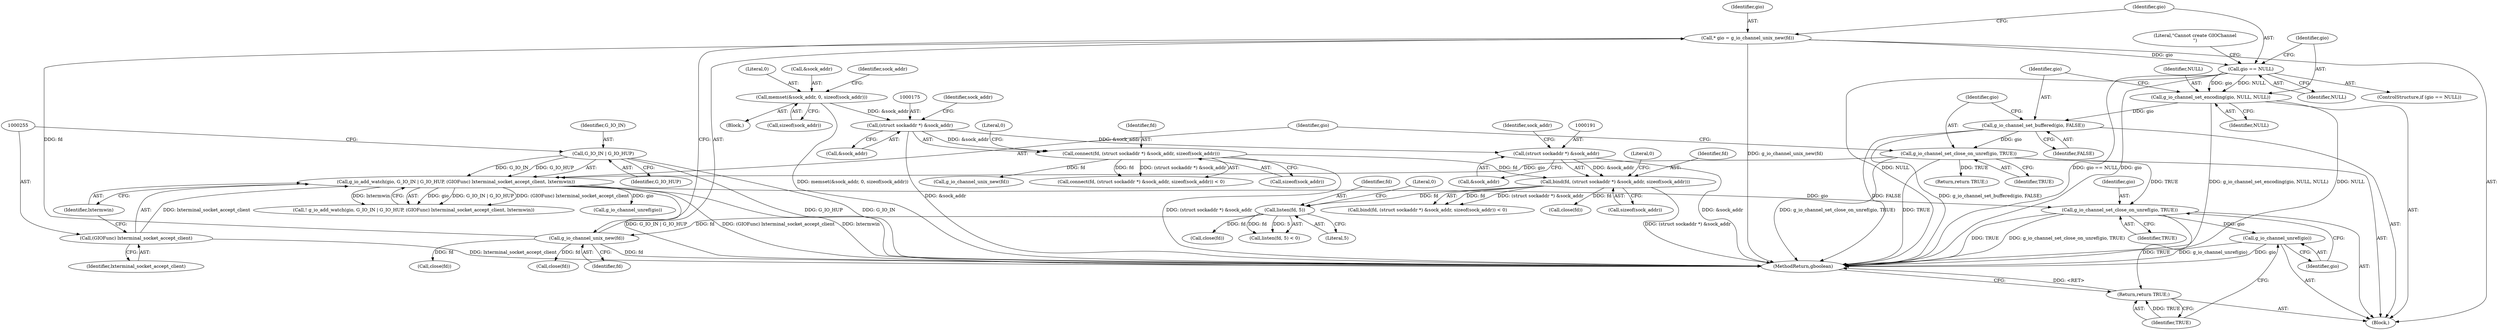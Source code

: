 digraph "0_lxde_f99163c6ff8b2f57c5f37b1ce5d62cf7450d4648@API" {
"1000267" [label="(Call,g_io_channel_set_close_on_unref(gio, TRUE))"];
"1000249" [label="(Call,g_io_add_watch(gio, G_IO_IN | G_IO_HUP, (GIOFunc) lxterminal_socket_accept_client, lxtermwin))"];
"1000244" [label="(Call,g_io_channel_set_close_on_unref(gio, TRUE))"];
"1000241" [label="(Call,g_io_channel_set_buffered(gio, FALSE))"];
"1000237" [label="(Call,g_io_channel_set_encoding(gio, NULL, NULL))"];
"1000227" [label="(Call,gio == NULL)"];
"1000222" [label="(Call,* gio = g_io_channel_unix_new(fd))"];
"1000224" [label="(Call,g_io_channel_unix_new(fd))"];
"1000208" [label="(Call,listen(fd, 5))"];
"1000188" [label="(Call,bind(fd, (struct sockaddr *) &sock_addr, sizeof(sock_addr)))"];
"1000172" [label="(Call,connect(fd, (struct sockaddr *) &sock_addr, sizeof(sock_addr)))"];
"1000174" [label="(Call,(struct sockaddr *) &sock_addr)"];
"1000149" [label="(Call,memset(&sock_addr, 0, sizeof(sock_addr)))"];
"1000190" [label="(Call,(struct sockaddr *) &sock_addr)"];
"1000251" [label="(Call,G_IO_IN | G_IO_HUP)"];
"1000254" [label="(Call,(GIOFunc) lxterminal_socket_accept_client)"];
"1000270" [label="(Call,g_io_channel_unref(gio))"];
"1000272" [label="(Return,return TRUE;)"];
"1000242" [label="(Identifier,gio)"];
"1000188" [label="(Call,bind(fd, (struct sockaddr *) &sock_addr, sizeof(sock_addr)))"];
"1000250" [label="(Identifier,gio)"];
"1000196" [label="(Literal,0)"];
"1000224" [label="(Call,g_io_channel_unix_new(fd))"];
"1000243" [label="(Identifier,FALSE)"];
"1000267" [label="(Call,g_io_channel_set_close_on_unref(gio, TRUE))"];
"1000246" [label="(Identifier,TRUE)"];
"1000281" [label="(Call,g_io_channel_unix_new(fd))"];
"1000257" [label="(Identifier,lxtermwin)"];
"1000232" [label="(Literal,\"Cannot create GIOChannel\n\")"];
"1000273" [label="(Identifier,TRUE)"];
"1000253" [label="(Identifier,G_IO_HUP)"];
"1000223" [label="(Identifier,gio)"];
"1000194" [label="(Call,sizeof(sock_addr))"];
"1000270" [label="(Call,g_io_channel_unref(gio))"];
"1000252" [label="(Identifier,G_IO_IN)"];
"1000256" [label="(Identifier,lxterminal_socket_accept_client)"];
"1000249" [label="(Call,g_io_add_watch(gio, G_IO_IN | G_IO_HUP, (GIOFunc) lxterminal_socket_accept_client, lxtermwin))"];
"1000222" [label="(Call,* gio = g_io_channel_unix_new(fd))"];
"1000180" [label="(Literal,0)"];
"1000157" [label="(Identifier,sock_addr)"];
"1000225" [label="(Identifier,fd)"];
"1000248" [label="(Call,! g_io_add_watch(gio, G_IO_IN | G_IO_HUP, (GIOFunc) lxterminal_socket_accept_client, lxtermwin))"];
"1000171" [label="(Call,connect(fd, (struct sockaddr *) &sock_addr, sizeof(sock_addr)) < 0)"];
"1000210" [label="(Literal,5)"];
"1000189" [label="(Identifier,fd)"];
"1000251" [label="(Call,G_IO_IN | G_IO_HUP)"];
"1000120" [label="(Block,)"];
"1000190" [label="(Call,(struct sockaddr *) &sock_addr)"];
"1000271" [label="(Identifier,gio)"];
"1000211" [label="(Literal,0)"];
"1000245" [label="(Identifier,gio)"];
"1000237" [label="(Call,g_io_channel_set_encoding(gio, NULL, NULL))"];
"1000217" [label="(Call,close(fd))"];
"1000229" [label="(Identifier,NULL)"];
"1000240" [label="(Identifier,NULL)"];
"1000178" [label="(Call,sizeof(sock_addr))"];
"1000207" [label="(Call,listen(fd, 5) < 0)"];
"1000153" [label="(Call,sizeof(sock_addr))"];
"1000187" [label="(Call,bind(fd, (struct sockaddr *) &sock_addr, sizeof(sock_addr)) < 0)"];
"1000265" [label="(Return,return TRUE;)"];
"1000228" [label="(Identifier,gio)"];
"1000202" [label="(Call,close(fd))"];
"1000233" [label="(Call,close(fd))"];
"1000241" [label="(Call,g_io_channel_set_buffered(gio, FALSE))"];
"1000269" [label="(Identifier,TRUE)"];
"1000244" [label="(Call,g_io_channel_set_close_on_unref(gio, TRUE))"];
"1000149" [label="(Call,memset(&sock_addr, 0, sizeof(sock_addr)))"];
"1000195" [label="(Identifier,sock_addr)"];
"1000238" [label="(Identifier,gio)"];
"1000272" [label="(Return,return TRUE;)"];
"1000268" [label="(Identifier,gio)"];
"1000263" [label="(Call,g_io_channel_unref(gio))"];
"1000226" [label="(ControlStructure,if (gio == NULL))"];
"1000176" [label="(Call,&sock_addr)"];
"1000179" [label="(Identifier,sock_addr)"];
"1000192" [label="(Call,&sock_addr)"];
"1000174" [label="(Call,(struct sockaddr *) &sock_addr)"];
"1000261" [label="(Call,close(fd))"];
"1000152" [label="(Literal,0)"];
"1000173" [label="(Identifier,fd)"];
"1000209" [label="(Identifier,fd)"];
"1000339" [label="(MethodReturn,gboolean)"];
"1000150" [label="(Call,&sock_addr)"];
"1000172" [label="(Call,connect(fd, (struct sockaddr *) &sock_addr, sizeof(sock_addr)))"];
"1000208" [label="(Call,listen(fd, 5))"];
"1000239" [label="(Identifier,NULL)"];
"1000181" [label="(Block,)"];
"1000227" [label="(Call,gio == NULL)"];
"1000254" [label="(Call,(GIOFunc) lxterminal_socket_accept_client)"];
"1000267" -> "1000181"  [label="AST: "];
"1000267" -> "1000269"  [label="CFG: "];
"1000268" -> "1000267"  [label="AST: "];
"1000269" -> "1000267"  [label="AST: "];
"1000271" -> "1000267"  [label="CFG: "];
"1000267" -> "1000339"  [label="DDG: TRUE"];
"1000267" -> "1000339"  [label="DDG: g_io_channel_set_close_on_unref(gio, TRUE)"];
"1000249" -> "1000267"  [label="DDG: gio"];
"1000244" -> "1000267"  [label="DDG: TRUE"];
"1000267" -> "1000270"  [label="DDG: gio"];
"1000267" -> "1000272"  [label="DDG: TRUE"];
"1000249" -> "1000248"  [label="AST: "];
"1000249" -> "1000257"  [label="CFG: "];
"1000250" -> "1000249"  [label="AST: "];
"1000251" -> "1000249"  [label="AST: "];
"1000254" -> "1000249"  [label="AST: "];
"1000257" -> "1000249"  [label="AST: "];
"1000248" -> "1000249"  [label="CFG: "];
"1000249" -> "1000339"  [label="DDG: G_IO_IN | G_IO_HUP"];
"1000249" -> "1000339"  [label="DDG: (GIOFunc) lxterminal_socket_accept_client"];
"1000249" -> "1000339"  [label="DDG: lxtermwin"];
"1000249" -> "1000248"  [label="DDG: gio"];
"1000249" -> "1000248"  [label="DDG: G_IO_IN | G_IO_HUP"];
"1000249" -> "1000248"  [label="DDG: (GIOFunc) lxterminal_socket_accept_client"];
"1000249" -> "1000248"  [label="DDG: lxtermwin"];
"1000244" -> "1000249"  [label="DDG: gio"];
"1000251" -> "1000249"  [label="DDG: G_IO_IN"];
"1000251" -> "1000249"  [label="DDG: G_IO_HUP"];
"1000254" -> "1000249"  [label="DDG: lxterminal_socket_accept_client"];
"1000249" -> "1000263"  [label="DDG: gio"];
"1000244" -> "1000181"  [label="AST: "];
"1000244" -> "1000246"  [label="CFG: "];
"1000245" -> "1000244"  [label="AST: "];
"1000246" -> "1000244"  [label="AST: "];
"1000250" -> "1000244"  [label="CFG: "];
"1000244" -> "1000339"  [label="DDG: g_io_channel_set_close_on_unref(gio, TRUE)"];
"1000244" -> "1000339"  [label="DDG: TRUE"];
"1000241" -> "1000244"  [label="DDG: gio"];
"1000244" -> "1000265"  [label="DDG: TRUE"];
"1000241" -> "1000181"  [label="AST: "];
"1000241" -> "1000243"  [label="CFG: "];
"1000242" -> "1000241"  [label="AST: "];
"1000243" -> "1000241"  [label="AST: "];
"1000245" -> "1000241"  [label="CFG: "];
"1000241" -> "1000339"  [label="DDG: g_io_channel_set_buffered(gio, FALSE)"];
"1000241" -> "1000339"  [label="DDG: FALSE"];
"1000237" -> "1000241"  [label="DDG: gio"];
"1000237" -> "1000181"  [label="AST: "];
"1000237" -> "1000240"  [label="CFG: "];
"1000238" -> "1000237"  [label="AST: "];
"1000239" -> "1000237"  [label="AST: "];
"1000240" -> "1000237"  [label="AST: "];
"1000242" -> "1000237"  [label="CFG: "];
"1000237" -> "1000339"  [label="DDG: g_io_channel_set_encoding(gio, NULL, NULL)"];
"1000237" -> "1000339"  [label="DDG: NULL"];
"1000227" -> "1000237"  [label="DDG: gio"];
"1000227" -> "1000237"  [label="DDG: NULL"];
"1000227" -> "1000226"  [label="AST: "];
"1000227" -> "1000229"  [label="CFG: "];
"1000228" -> "1000227"  [label="AST: "];
"1000229" -> "1000227"  [label="AST: "];
"1000232" -> "1000227"  [label="CFG: "];
"1000238" -> "1000227"  [label="CFG: "];
"1000227" -> "1000339"  [label="DDG: gio == NULL"];
"1000227" -> "1000339"  [label="DDG: gio"];
"1000227" -> "1000339"  [label="DDG: NULL"];
"1000222" -> "1000227"  [label="DDG: gio"];
"1000222" -> "1000181"  [label="AST: "];
"1000222" -> "1000224"  [label="CFG: "];
"1000223" -> "1000222"  [label="AST: "];
"1000224" -> "1000222"  [label="AST: "];
"1000228" -> "1000222"  [label="CFG: "];
"1000222" -> "1000339"  [label="DDG: g_io_channel_unix_new(fd)"];
"1000224" -> "1000222"  [label="DDG: fd"];
"1000224" -> "1000225"  [label="CFG: "];
"1000225" -> "1000224"  [label="AST: "];
"1000224" -> "1000339"  [label="DDG: fd"];
"1000208" -> "1000224"  [label="DDG: fd"];
"1000224" -> "1000233"  [label="DDG: fd"];
"1000224" -> "1000261"  [label="DDG: fd"];
"1000208" -> "1000207"  [label="AST: "];
"1000208" -> "1000210"  [label="CFG: "];
"1000209" -> "1000208"  [label="AST: "];
"1000210" -> "1000208"  [label="AST: "];
"1000211" -> "1000208"  [label="CFG: "];
"1000208" -> "1000207"  [label="DDG: fd"];
"1000208" -> "1000207"  [label="DDG: 5"];
"1000188" -> "1000208"  [label="DDG: fd"];
"1000208" -> "1000217"  [label="DDG: fd"];
"1000188" -> "1000187"  [label="AST: "];
"1000188" -> "1000194"  [label="CFG: "];
"1000189" -> "1000188"  [label="AST: "];
"1000190" -> "1000188"  [label="AST: "];
"1000194" -> "1000188"  [label="AST: "];
"1000196" -> "1000188"  [label="CFG: "];
"1000188" -> "1000339"  [label="DDG: (struct sockaddr *) &sock_addr"];
"1000188" -> "1000187"  [label="DDG: fd"];
"1000188" -> "1000187"  [label="DDG: (struct sockaddr *) &sock_addr"];
"1000172" -> "1000188"  [label="DDG: fd"];
"1000190" -> "1000188"  [label="DDG: &sock_addr"];
"1000188" -> "1000202"  [label="DDG: fd"];
"1000172" -> "1000171"  [label="AST: "];
"1000172" -> "1000178"  [label="CFG: "];
"1000173" -> "1000172"  [label="AST: "];
"1000174" -> "1000172"  [label="AST: "];
"1000178" -> "1000172"  [label="AST: "];
"1000180" -> "1000172"  [label="CFG: "];
"1000172" -> "1000339"  [label="DDG: (struct sockaddr *) &sock_addr"];
"1000172" -> "1000171"  [label="DDG: fd"];
"1000172" -> "1000171"  [label="DDG: (struct sockaddr *) &sock_addr"];
"1000174" -> "1000172"  [label="DDG: &sock_addr"];
"1000172" -> "1000281"  [label="DDG: fd"];
"1000174" -> "1000176"  [label="CFG: "];
"1000175" -> "1000174"  [label="AST: "];
"1000176" -> "1000174"  [label="AST: "];
"1000179" -> "1000174"  [label="CFG: "];
"1000174" -> "1000339"  [label="DDG: &sock_addr"];
"1000149" -> "1000174"  [label="DDG: &sock_addr"];
"1000174" -> "1000190"  [label="DDG: &sock_addr"];
"1000149" -> "1000120"  [label="AST: "];
"1000149" -> "1000153"  [label="CFG: "];
"1000150" -> "1000149"  [label="AST: "];
"1000152" -> "1000149"  [label="AST: "];
"1000153" -> "1000149"  [label="AST: "];
"1000157" -> "1000149"  [label="CFG: "];
"1000149" -> "1000339"  [label="DDG: memset(&sock_addr, 0, sizeof(sock_addr))"];
"1000190" -> "1000192"  [label="CFG: "];
"1000191" -> "1000190"  [label="AST: "];
"1000192" -> "1000190"  [label="AST: "];
"1000195" -> "1000190"  [label="CFG: "];
"1000190" -> "1000339"  [label="DDG: &sock_addr"];
"1000251" -> "1000253"  [label="CFG: "];
"1000252" -> "1000251"  [label="AST: "];
"1000253" -> "1000251"  [label="AST: "];
"1000255" -> "1000251"  [label="CFG: "];
"1000251" -> "1000339"  [label="DDG: G_IO_HUP"];
"1000251" -> "1000339"  [label="DDG: G_IO_IN"];
"1000254" -> "1000256"  [label="CFG: "];
"1000255" -> "1000254"  [label="AST: "];
"1000256" -> "1000254"  [label="AST: "];
"1000257" -> "1000254"  [label="CFG: "];
"1000254" -> "1000339"  [label="DDG: lxterminal_socket_accept_client"];
"1000270" -> "1000181"  [label="AST: "];
"1000270" -> "1000271"  [label="CFG: "];
"1000271" -> "1000270"  [label="AST: "];
"1000273" -> "1000270"  [label="CFG: "];
"1000270" -> "1000339"  [label="DDG: g_io_channel_unref(gio)"];
"1000270" -> "1000339"  [label="DDG: gio"];
"1000272" -> "1000181"  [label="AST: "];
"1000272" -> "1000273"  [label="CFG: "];
"1000273" -> "1000272"  [label="AST: "];
"1000339" -> "1000272"  [label="CFG: "];
"1000272" -> "1000339"  [label="DDG: <RET>"];
"1000273" -> "1000272"  [label="DDG: TRUE"];
}
